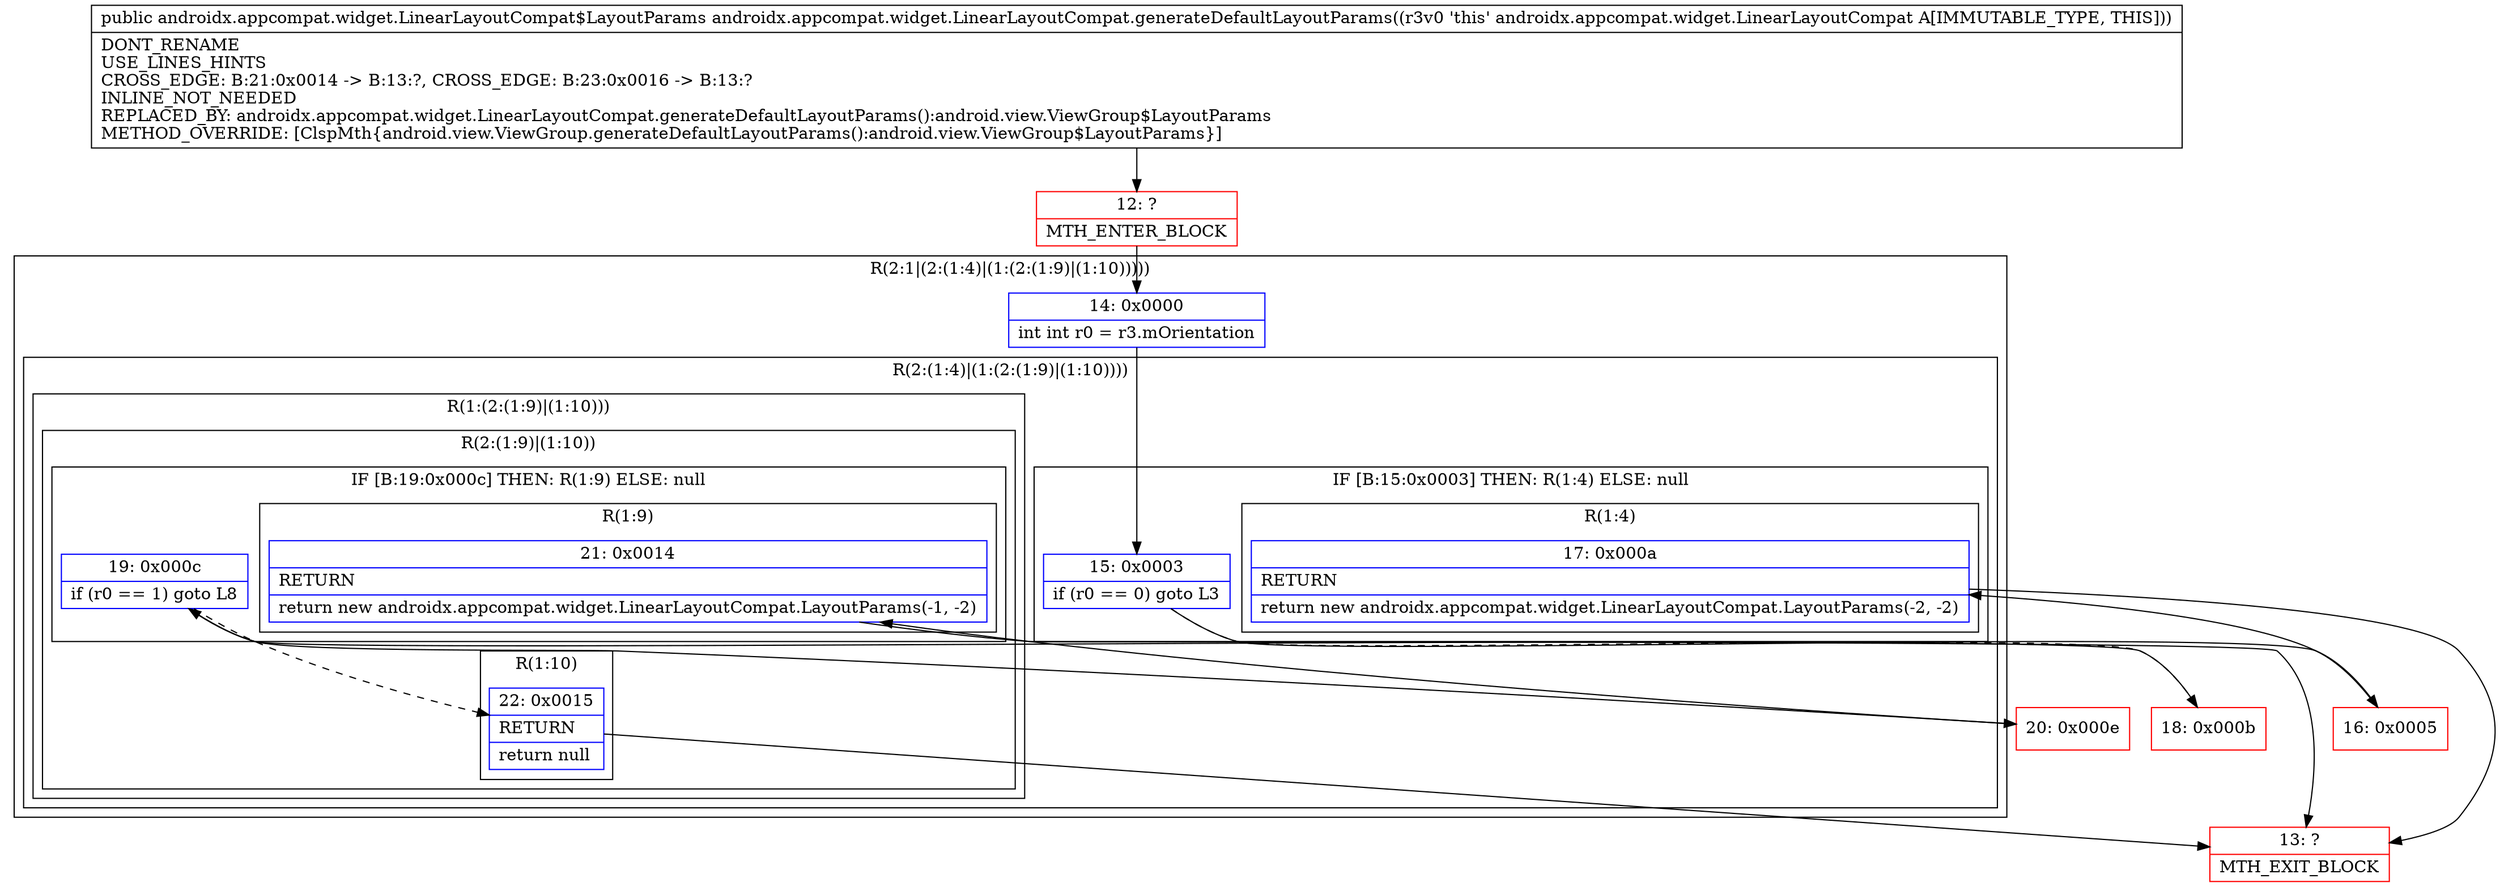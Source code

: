 digraph "CFG forandroidx.appcompat.widget.LinearLayoutCompat.generateDefaultLayoutParams()Landroidx\/appcompat\/widget\/LinearLayoutCompat$LayoutParams;" {
subgraph cluster_Region_546955044 {
label = "R(2:1|(2:(1:4)|(1:(2:(1:9)|(1:10)))))";
node [shape=record,color=blue];
Node_14 [shape=record,label="{14\:\ 0x0000|int int r0 = r3.mOrientation\l}"];
subgraph cluster_Region_1339503839 {
label = "R(2:(1:4)|(1:(2:(1:9)|(1:10))))";
node [shape=record,color=blue];
subgraph cluster_IfRegion_615737731 {
label = "IF [B:15:0x0003] THEN: R(1:4) ELSE: null";
node [shape=record,color=blue];
Node_15 [shape=record,label="{15\:\ 0x0003|if (r0 == 0) goto L3\l}"];
subgraph cluster_Region_2009678378 {
label = "R(1:4)";
node [shape=record,color=blue];
Node_17 [shape=record,label="{17\:\ 0x000a|RETURN\l|return new androidx.appcompat.widget.LinearLayoutCompat.LayoutParams(\-2, \-2)\l}"];
}
}
subgraph cluster_Region_1399649623 {
label = "R(1:(2:(1:9)|(1:10)))";
node [shape=record,color=blue];
subgraph cluster_Region_1747096812 {
label = "R(2:(1:9)|(1:10))";
node [shape=record,color=blue];
subgraph cluster_IfRegion_1590509749 {
label = "IF [B:19:0x000c] THEN: R(1:9) ELSE: null";
node [shape=record,color=blue];
Node_19 [shape=record,label="{19\:\ 0x000c|if (r0 == 1) goto L8\l}"];
subgraph cluster_Region_514143483 {
label = "R(1:9)";
node [shape=record,color=blue];
Node_21 [shape=record,label="{21\:\ 0x0014|RETURN\l|return new androidx.appcompat.widget.LinearLayoutCompat.LayoutParams(\-1, \-2)\l}"];
}
}
subgraph cluster_Region_591461655 {
label = "R(1:10)";
node [shape=record,color=blue];
Node_22 [shape=record,label="{22\:\ 0x0015|RETURN\l|return null\l}"];
}
}
}
}
}
Node_12 [shape=record,color=red,label="{12\:\ ?|MTH_ENTER_BLOCK\l}"];
Node_16 [shape=record,color=red,label="{16\:\ 0x0005}"];
Node_13 [shape=record,color=red,label="{13\:\ ?|MTH_EXIT_BLOCK\l}"];
Node_18 [shape=record,color=red,label="{18\:\ 0x000b}"];
Node_20 [shape=record,color=red,label="{20\:\ 0x000e}"];
MethodNode[shape=record,label="{public androidx.appcompat.widget.LinearLayoutCompat$LayoutParams androidx.appcompat.widget.LinearLayoutCompat.generateDefaultLayoutParams((r3v0 'this' androidx.appcompat.widget.LinearLayoutCompat A[IMMUTABLE_TYPE, THIS]))  | DONT_RENAME\lUSE_LINES_HINTS\lCROSS_EDGE: B:21:0x0014 \-\> B:13:?, CROSS_EDGE: B:23:0x0016 \-\> B:13:?\lINLINE_NOT_NEEDED\lREPLACED_BY: androidx.appcompat.widget.LinearLayoutCompat.generateDefaultLayoutParams():android.view.ViewGroup$LayoutParams\lMETHOD_OVERRIDE: [ClspMth\{android.view.ViewGroup.generateDefaultLayoutParams():android.view.ViewGroup$LayoutParams\}]\l}"];
MethodNode -> Node_12;Node_14 -> Node_15;
Node_15 -> Node_16;
Node_15 -> Node_18[style=dashed];
Node_17 -> Node_13;
Node_19 -> Node_20;
Node_19 -> Node_22[style=dashed];
Node_21 -> Node_13;
Node_22 -> Node_13;
Node_12 -> Node_14;
Node_16 -> Node_17;
Node_18 -> Node_19;
Node_20 -> Node_21;
}

